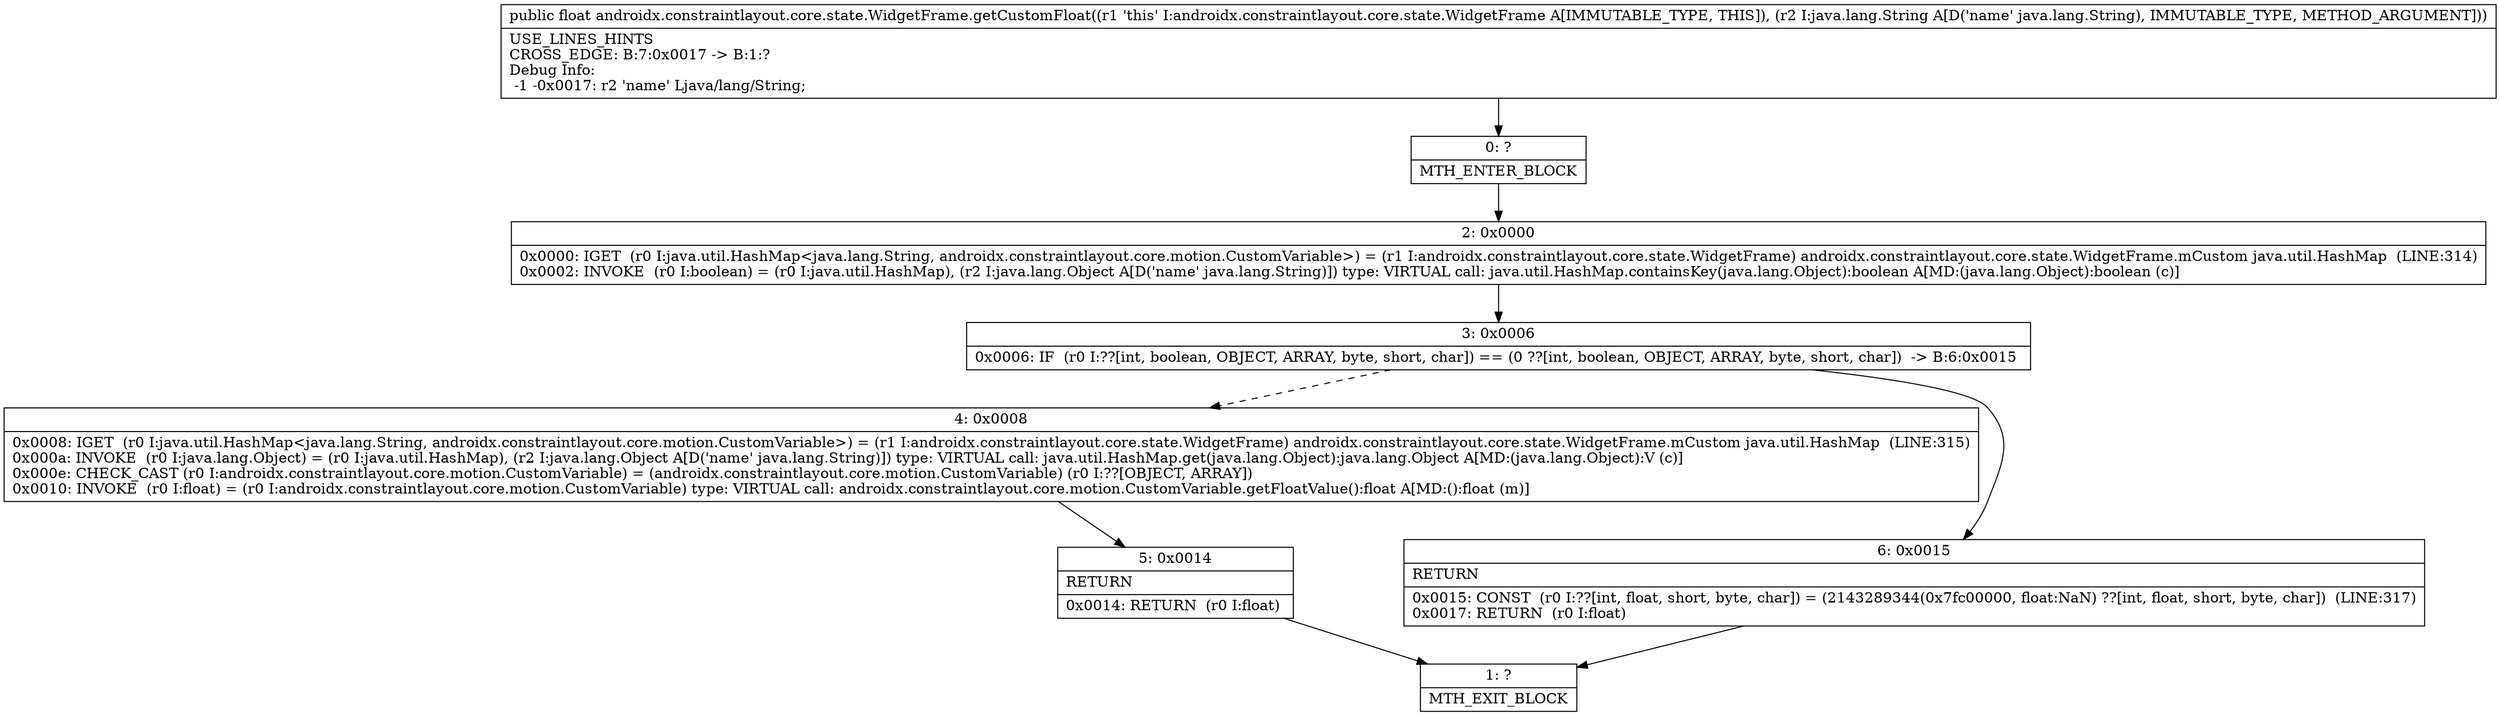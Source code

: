 digraph "CFG forandroidx.constraintlayout.core.state.WidgetFrame.getCustomFloat(Ljava\/lang\/String;)F" {
Node_0 [shape=record,label="{0\:\ ?|MTH_ENTER_BLOCK\l}"];
Node_2 [shape=record,label="{2\:\ 0x0000|0x0000: IGET  (r0 I:java.util.HashMap\<java.lang.String, androidx.constraintlayout.core.motion.CustomVariable\>) = (r1 I:androidx.constraintlayout.core.state.WidgetFrame) androidx.constraintlayout.core.state.WidgetFrame.mCustom java.util.HashMap  (LINE:314)\l0x0002: INVOKE  (r0 I:boolean) = (r0 I:java.util.HashMap), (r2 I:java.lang.Object A[D('name' java.lang.String)]) type: VIRTUAL call: java.util.HashMap.containsKey(java.lang.Object):boolean A[MD:(java.lang.Object):boolean (c)]\l}"];
Node_3 [shape=record,label="{3\:\ 0x0006|0x0006: IF  (r0 I:??[int, boolean, OBJECT, ARRAY, byte, short, char]) == (0 ??[int, boolean, OBJECT, ARRAY, byte, short, char])  \-\> B:6:0x0015 \l}"];
Node_4 [shape=record,label="{4\:\ 0x0008|0x0008: IGET  (r0 I:java.util.HashMap\<java.lang.String, androidx.constraintlayout.core.motion.CustomVariable\>) = (r1 I:androidx.constraintlayout.core.state.WidgetFrame) androidx.constraintlayout.core.state.WidgetFrame.mCustom java.util.HashMap  (LINE:315)\l0x000a: INVOKE  (r0 I:java.lang.Object) = (r0 I:java.util.HashMap), (r2 I:java.lang.Object A[D('name' java.lang.String)]) type: VIRTUAL call: java.util.HashMap.get(java.lang.Object):java.lang.Object A[MD:(java.lang.Object):V (c)]\l0x000e: CHECK_CAST (r0 I:androidx.constraintlayout.core.motion.CustomVariable) = (androidx.constraintlayout.core.motion.CustomVariable) (r0 I:??[OBJECT, ARRAY]) \l0x0010: INVOKE  (r0 I:float) = (r0 I:androidx.constraintlayout.core.motion.CustomVariable) type: VIRTUAL call: androidx.constraintlayout.core.motion.CustomVariable.getFloatValue():float A[MD:():float (m)]\l}"];
Node_5 [shape=record,label="{5\:\ 0x0014|RETURN\l|0x0014: RETURN  (r0 I:float) \l}"];
Node_1 [shape=record,label="{1\:\ ?|MTH_EXIT_BLOCK\l}"];
Node_6 [shape=record,label="{6\:\ 0x0015|RETURN\l|0x0015: CONST  (r0 I:??[int, float, short, byte, char]) = (2143289344(0x7fc00000, float:NaN) ??[int, float, short, byte, char])  (LINE:317)\l0x0017: RETURN  (r0 I:float) \l}"];
MethodNode[shape=record,label="{public float androidx.constraintlayout.core.state.WidgetFrame.getCustomFloat((r1 'this' I:androidx.constraintlayout.core.state.WidgetFrame A[IMMUTABLE_TYPE, THIS]), (r2 I:java.lang.String A[D('name' java.lang.String), IMMUTABLE_TYPE, METHOD_ARGUMENT]))  | USE_LINES_HINTS\lCROSS_EDGE: B:7:0x0017 \-\> B:1:?\lDebug Info:\l  \-1 \-0x0017: r2 'name' Ljava\/lang\/String;\l}"];
MethodNode -> Node_0;Node_0 -> Node_2;
Node_2 -> Node_3;
Node_3 -> Node_4[style=dashed];
Node_3 -> Node_6;
Node_4 -> Node_5;
Node_5 -> Node_1;
Node_6 -> Node_1;
}

